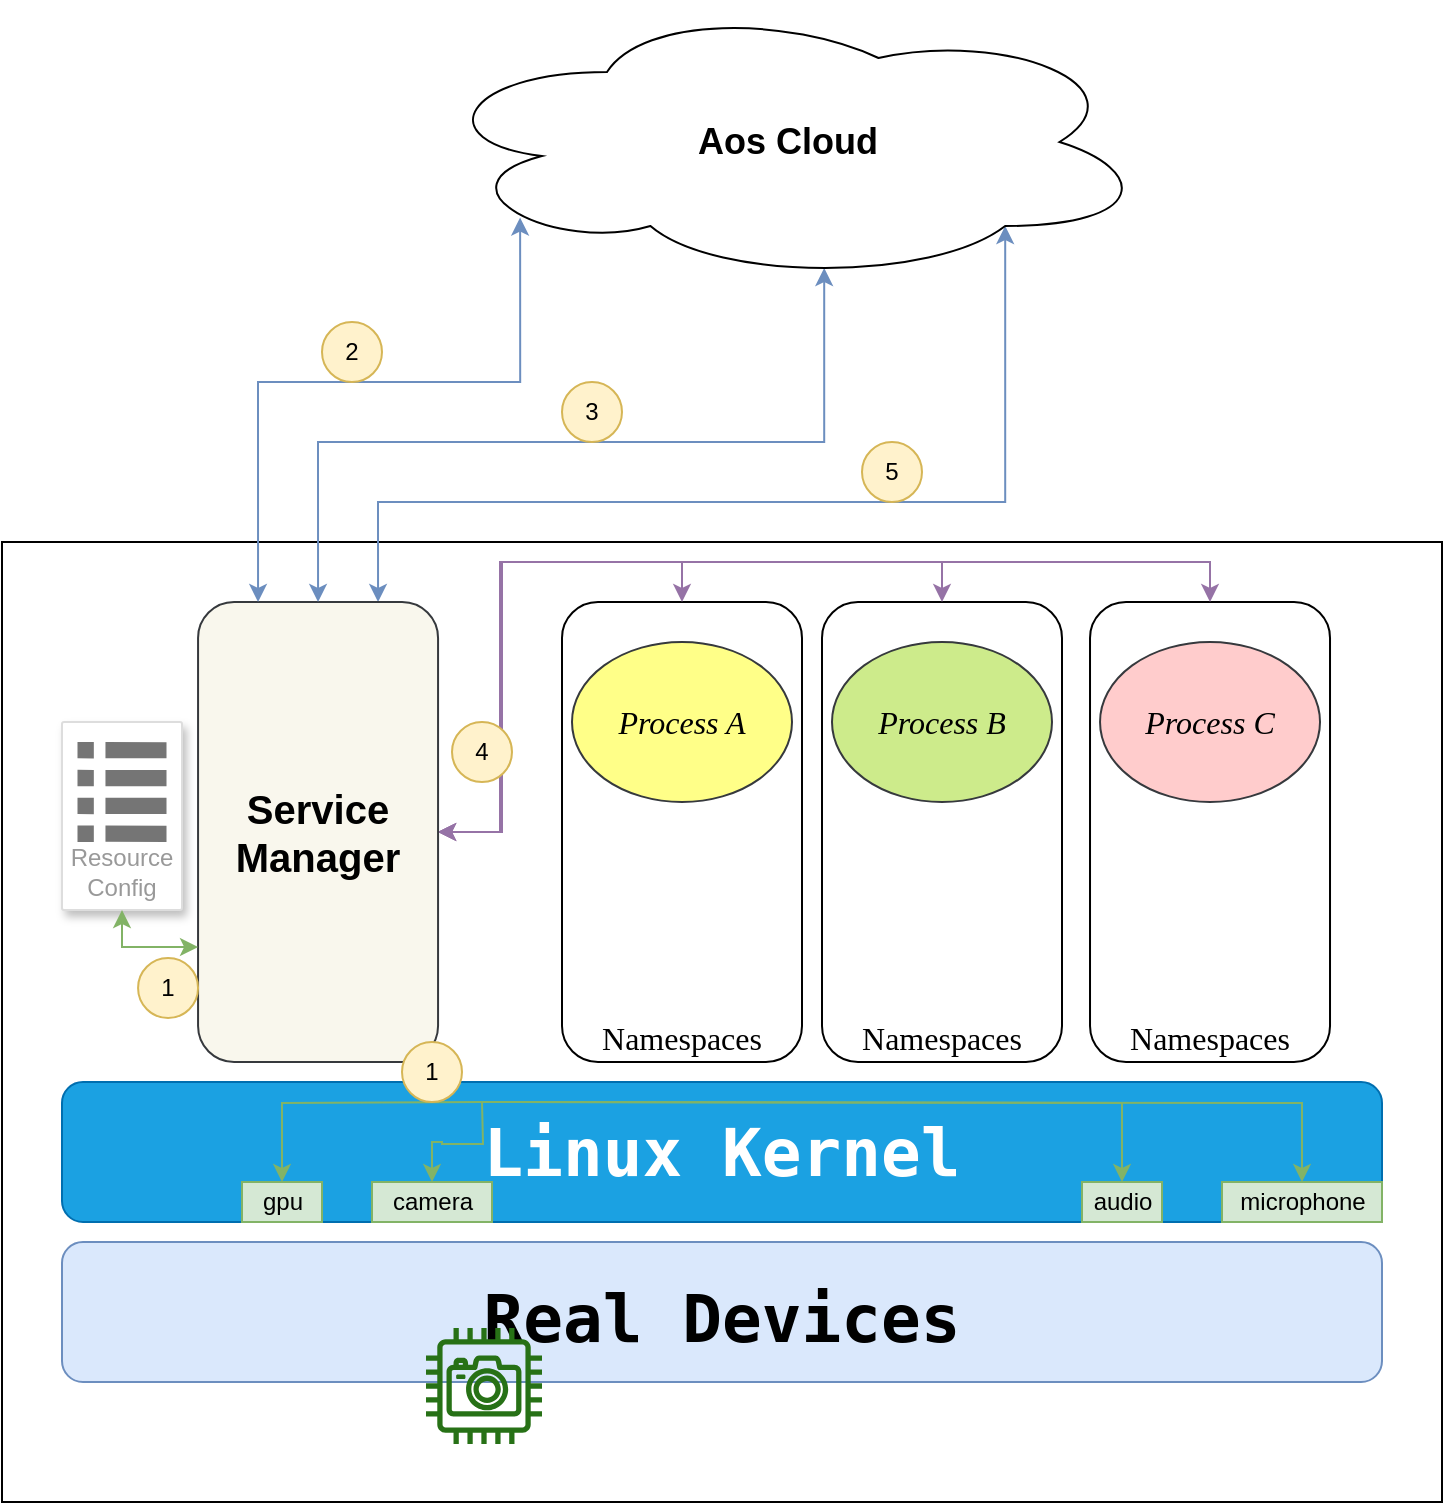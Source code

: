 <mxfile version="13.2.6" type="device"><diagram id="O5rMkxl62rY9j3NgbKnS" name="Page-1"><mxGraphModel dx="1422" dy="732" grid="1" gridSize="10" guides="1" tooltips="1" connect="1" arrows="1" fold="1" page="1" pageScale="1" pageWidth="850" pageHeight="1100" math="0" shadow="0"><root><mxCell id="0"/><mxCell id="1" parent="0"/><mxCell id="TXV3bQiP4Xg078YzKHSQ-13" value="" style="rounded=0;whiteSpace=wrap;html=1;" parent="1" vertex="1"><mxGeometry x="180" y="270" width="720" height="480" as="geometry"/></mxCell><mxCell id="n2tRI2F8skGErwDqcjKc-15" value="&lt;pre&gt;&lt;font style=&quot;font-size: 33px&quot;&gt;&lt;b&gt;Linux Kernel&lt;/b&gt;&lt;/font&gt;&lt;/pre&gt;" style="rounded=1;whiteSpace=wrap;html=1;fillColor=#1ba1e2;strokeColor=#006EAF;fontColor=#ffffff;" parent="1" vertex="1"><mxGeometry x="210" y="540" width="660" height="70" as="geometry"/></mxCell><mxCell id="n2tRI2F8skGErwDqcjKc-1" value="&lt;pre&gt;&lt;font style=&quot;font-size: 33px&quot;&gt;&lt;b&gt;Real Devices&lt;/b&gt;&lt;/font&gt;&lt;/pre&gt;" style="rounded=1;whiteSpace=wrap;html=1;fillColor=#dae8fc;strokeColor=#6c8ebf;verticalAlign=top;" parent="1" vertex="1"><mxGeometry x="210" y="620" width="660" height="70" as="geometry"/></mxCell><mxCell id="n2tRI2F8skGErwDqcjKc-9" value="" style="shape=image;html=1;verticalAlign=top;verticalLabelPosition=bottom;labelBackgroundColor=#ffffff;imageAspect=0;aspect=fixed;image=https://cdn0.iconfinder.com/data/icons/computer-and-hardware-free/32/Computer__Computer_Hardware_RAM_Storage_Device_Memory_-128.png" parent="1" vertex="1"><mxGeometry x="278.03" y="640" width="110" height="110" as="geometry"/></mxCell><mxCell id="n2tRI2F8skGErwDqcjKc-25" value="Namespaces" style="rounded=1;whiteSpace=wrap;html=1;fontSize=16;fontFamily=Comic Sans MS;verticalAlign=bottom;" parent="1" vertex="1"><mxGeometry x="460" y="300" width="120" height="230" as="geometry"/></mxCell><mxCell id="n2tRI2F8skGErwDqcjKc-26" value="Process A" style="ellipse;whiteSpace=wrap;html=1;fontFamily=Comic Sans MS;fontSize=16;fillColor=#ffff88;strokeColor=#36393d;fontStyle=2" parent="1" vertex="1"><mxGeometry x="465" y="320" width="110" height="80" as="geometry"/></mxCell><mxCell id="n2tRI2F8skGErwDqcjKc-29" value="Namespaces" style="rounded=1;whiteSpace=wrap;html=1;fontSize=16;fontFamily=Comic Sans MS;verticalAlign=bottom;" parent="1" vertex="1"><mxGeometry x="590" y="300" width="120" height="230" as="geometry"/></mxCell><mxCell id="n2tRI2F8skGErwDqcjKc-30" value="Process B" style="ellipse;whiteSpace=wrap;html=1;fontFamily=Comic Sans MS;fontSize=16;fillColor=#cdeb8b;strokeColor=#36393d;fontStyle=2" parent="1" vertex="1"><mxGeometry x="595" y="320" width="110" height="80" as="geometry"/></mxCell><mxCell id="n2tRI2F8skGErwDqcjKc-33" value="Namespaces" style="rounded=1;whiteSpace=wrap;html=1;fontSize=16;fontFamily=Comic Sans MS;verticalAlign=bottom;" parent="1" vertex="1"><mxGeometry x="724.01" y="300" width="120" height="230" as="geometry"/></mxCell><mxCell id="n2tRI2F8skGErwDqcjKc-34" value="Process C" style="ellipse;whiteSpace=wrap;html=1;fontFamily=Comic Sans MS;fontSize=16;fillColor=#ffcccc;strokeColor=#36393d;fontStyle=2" parent="1" vertex="1"><mxGeometry x="729.01" y="320" width="110" height="80" as="geometry"/></mxCell><mxCell id="TXV3bQiP4Xg078YzKHSQ-1" value="" style="shape=image;html=1;verticalAlign=top;verticalLabelPosition=bottom;labelBackgroundColor=#ffffff;imageAspect=0;aspect=fixed;image=https://cdn4.iconfinder.com/data/icons/gnome-desktop-icons-png/PNG/64/Gnome-Audio-Card-64.png" parent="1" vertex="1"><mxGeometry x="720" y="655" width="80" height="80" as="geometry"/></mxCell><mxCell id="TXV3bQiP4Xg078YzKHSQ-2" value="" style="shape=image;html=1;verticalAlign=top;verticalLabelPosition=bottom;labelBackgroundColor=#ffffff;imageAspect=0;aspect=fixed;image=https://cdn4.iconfinder.com/data/icons/mayssam/512/microphone_on-128.png" parent="1" vertex="1"><mxGeometry x="802" y="661" width="68" height="68" as="geometry"/></mxCell><mxCell id="TXV3bQiP4Xg078YzKHSQ-5" value="" style="shape=image;html=1;verticalAlign=top;verticalLabelPosition=bottom;labelBackgroundColor=#ffffff;imageAspect=0;aspect=fixed;image=https://cdn4.iconfinder.com/data/icons/mayssam/512/microphone_on-128.png" parent="1" vertex="1"><mxGeometry x="790" y="440" width="68" height="68" as="geometry"/></mxCell><mxCell id="TXV3bQiP4Xg078YzKHSQ-6" value="" style="shape=image;html=1;verticalAlign=top;verticalLabelPosition=bottom;labelBackgroundColor=#ffffff;imageAspect=0;aspect=fixed;image=https://cdn4.iconfinder.com/data/icons/gnome-desktop-icons-png/PNG/64/Gnome-Audio-Card-64.png" parent="1" vertex="1"><mxGeometry x="720" y="434" width="80" height="80" as="geometry"/></mxCell><mxCell id="TXV3bQiP4Xg078YzKHSQ-7" value="" style="shape=image;html=1;verticalAlign=top;verticalLabelPosition=bottom;labelBackgroundColor=#ffffff;imageAspect=0;aspect=fixed;image=https://cdn0.iconfinder.com/data/icons/device-41/20/touchpad-128.png" parent="1" vertex="1"><mxGeometry x="616" y="440" width="68" height="68" as="geometry"/></mxCell><mxCell id="TXV3bQiP4Xg078YzKHSQ-8" value="" style="shape=image;html=1;verticalAlign=top;verticalLabelPosition=bottom;labelBackgroundColor=#ffffff;imageAspect=0;aspect=fixed;image=https://cdn0.iconfinder.com/data/icons/computer-and-hardware-free/32/Computer__Computer_Hardware_RAM_Storage_Device_Memory_-128.png" parent="1" vertex="1"><mxGeometry x="468.03" y="420" width="110" height="110" as="geometry"/></mxCell><mxCell id="TXV3bQiP4Xg078YzKHSQ-24" style="edgeStyle=orthogonalEdgeStyle;rounded=0;orthogonalLoop=1;jettySize=auto;html=1;exitX=0.5;exitY=1;exitDx=0;exitDy=0;strokeWidth=1;fillColor=#d5e8d4;strokeColor=#82b366;" parent="1" target="TXV3bQiP4Xg078YzKHSQ-17" edge="1"><mxGeometry relative="1" as="geometry"><mxPoint x="420" y="550" as="sourcePoint"/></mxGeometry></mxCell><mxCell id="TXV3bQiP4Xg078YzKHSQ-25" style="edgeStyle=orthogonalEdgeStyle;rounded=0;orthogonalLoop=1;jettySize=auto;html=1;exitX=0.5;exitY=1;exitDx=0;exitDy=0;strokeWidth=1;fillColor=#d5e8d4;strokeColor=#82b366;" parent="1" target="TXV3bQiP4Xg078YzKHSQ-20" edge="1"><mxGeometry relative="1" as="geometry"><mxPoint x="420" y="550" as="sourcePoint"/></mxGeometry></mxCell><mxCell id="TXV3bQiP4Xg078YzKHSQ-26" style="edgeStyle=orthogonalEdgeStyle;rounded=0;orthogonalLoop=1;jettySize=auto;html=1;exitX=0.5;exitY=1;exitDx=0;exitDy=0;strokeWidth=1;fillColor=#d5e8d4;strokeColor=#82b366;" parent="1" target="TXV3bQiP4Xg078YzKHSQ-19" edge="1"><mxGeometry relative="1" as="geometry"><mxPoint x="420" y="550" as="sourcePoint"/></mxGeometry></mxCell><mxCell id="TXV3bQiP4Xg078YzKHSQ-27" style="edgeStyle=orthogonalEdgeStyle;rounded=0;orthogonalLoop=1;jettySize=auto;html=1;exitX=0.5;exitY=1;exitDx=0;exitDy=0;strokeWidth=1;fillColor=#d5e8d4;strokeColor=#82b366;" parent="1" target="TXV3bQiP4Xg078YzKHSQ-18" edge="1"><mxGeometry relative="1" as="geometry"><mxPoint x="420" y="550" as="sourcePoint"/></mxGeometry></mxCell><mxCell id="TXV3bQiP4Xg078YzKHSQ-32" style="edgeStyle=orthogonalEdgeStyle;rounded=0;orthogonalLoop=1;jettySize=auto;html=1;exitX=1;exitY=0.5;exitDx=0;exitDy=0;entryX=0.5;entryY=0;entryDx=0;entryDy=0;startArrow=classic;startFill=1;strokeWidth=1;fillColor=#e1d5e7;strokeColor=#9673a6;" parent="1" source="TXV3bQiP4Xg078YzKHSQ-15" target="n2tRI2F8skGErwDqcjKc-25" edge="1"><mxGeometry relative="1" as="geometry"/></mxCell><mxCell id="TXV3bQiP4Xg078YzKHSQ-33" style="edgeStyle=orthogonalEdgeStyle;rounded=0;orthogonalLoop=1;jettySize=auto;html=1;exitX=1;exitY=0.5;exitDx=0;exitDy=0;entryX=0.5;entryY=0;entryDx=0;entryDy=0;startArrow=classic;startFill=1;strokeWidth=1;fillColor=#e1d5e7;strokeColor=#9673a6;" parent="1" source="TXV3bQiP4Xg078YzKHSQ-15" target="n2tRI2F8skGErwDqcjKc-29" edge="1"><mxGeometry relative="1" as="geometry"><Array as="points"><mxPoint x="430" y="415"/><mxPoint x="430" y="280"/><mxPoint x="650" y="280"/></Array></mxGeometry></mxCell><mxCell id="TXV3bQiP4Xg078YzKHSQ-34" style="edgeStyle=orthogonalEdgeStyle;rounded=0;orthogonalLoop=1;jettySize=auto;html=1;exitX=1;exitY=0.5;exitDx=0;exitDy=0;entryX=0.5;entryY=0;entryDx=0;entryDy=0;startArrow=classic;startFill=1;strokeWidth=1;fillColor=#e1d5e7;strokeColor=#9673a6;" parent="1" source="TXV3bQiP4Xg078YzKHSQ-15" target="n2tRI2F8skGErwDqcjKc-33" edge="1"><mxGeometry relative="1" as="geometry"><Array as="points"><mxPoint x="430" y="415"/><mxPoint x="430" y="280"/><mxPoint x="784" y="280"/></Array></mxGeometry></mxCell><mxCell id="TXV3bQiP4Xg078YzKHSQ-35" style="edgeStyle=orthogonalEdgeStyle;rounded=0;orthogonalLoop=1;jettySize=auto;html=1;exitX=0.75;exitY=0;exitDx=0;exitDy=0;entryX=0.8;entryY=0.8;entryDx=0;entryDy=0;entryPerimeter=0;startArrow=classic;startFill=1;strokeWidth=1;fillColor=#dae8fc;strokeColor=#6c8ebf;" parent="1" source="TXV3bQiP4Xg078YzKHSQ-15" target="TXV3bQiP4Xg078YzKHSQ-16" edge="1"><mxGeometry relative="1" as="geometry"><Array as="points"><mxPoint x="368" y="250"/><mxPoint x="682" y="250"/></Array></mxGeometry></mxCell><mxCell id="TXV3bQiP4Xg078YzKHSQ-15" value="Service Manager" style="rounded=1;whiteSpace=wrap;html=1;fontSize=20;fontStyle=1;fillColor=#f9f7ed;strokeColor=#36393d;" parent="1" vertex="1"><mxGeometry x="278.03" y="300" width="120" height="230" as="geometry"/></mxCell><mxCell id="TXV3bQiP4Xg078YzKHSQ-30" style="edgeStyle=orthogonalEdgeStyle;rounded=0;orthogonalLoop=1;jettySize=auto;html=1;exitX=0.13;exitY=0.77;exitDx=0;exitDy=0;exitPerimeter=0;entryX=0.25;entryY=0;entryDx=0;entryDy=0;startArrow=classic;startFill=1;strokeWidth=1;fillColor=#dae8fc;strokeColor=#6c8ebf;" parent="1" source="TXV3bQiP4Xg078YzKHSQ-16" target="TXV3bQiP4Xg078YzKHSQ-15" edge="1"><mxGeometry relative="1" as="geometry"><Array as="points"><mxPoint x="439" y="190"/><mxPoint x="308" y="190"/></Array></mxGeometry></mxCell><mxCell id="TXV3bQiP4Xg078YzKHSQ-31" style="edgeStyle=orthogonalEdgeStyle;rounded=0;orthogonalLoop=1;jettySize=auto;html=1;exitX=0.55;exitY=0.95;exitDx=0;exitDy=0;exitPerimeter=0;entryX=0.5;entryY=0;entryDx=0;entryDy=0;startArrow=classic;startFill=1;strokeWidth=1;fillColor=#dae8fc;strokeColor=#6c8ebf;" parent="1" source="TXV3bQiP4Xg078YzKHSQ-16" target="TXV3bQiP4Xg078YzKHSQ-15" edge="1"><mxGeometry relative="1" as="geometry"><Array as="points"><mxPoint x="591" y="220"/><mxPoint x="338" y="220"/></Array></mxGeometry></mxCell><mxCell id="TXV3bQiP4Xg078YzKHSQ-16" value="Aos Cloud" style="ellipse;shape=cloud;whiteSpace=wrap;html=1;fontSize=18;fontStyle=1" parent="1" vertex="1"><mxGeometry x="392" width="362" height="140" as="geometry"/></mxCell><mxCell id="TXV3bQiP4Xg078YzKHSQ-17" value="gpu" style="text;html=1;align=center;verticalAlign=middle;resizable=0;points=[];autosize=1;fillColor=#d5e8d4;strokeColor=#82b366;" parent="1" vertex="1"><mxGeometry x="300" y="590" width="40" height="20" as="geometry"/></mxCell><mxCell id="TXV3bQiP4Xg078YzKHSQ-18" value="microphone" style="text;html=1;align=center;verticalAlign=middle;resizable=0;points=[];autosize=1;fillColor=#d5e8d4;strokeColor=#82b366;" parent="1" vertex="1"><mxGeometry x="790" y="590" width="80" height="20" as="geometry"/></mxCell><mxCell id="TXV3bQiP4Xg078YzKHSQ-19" value="audio" style="text;html=1;align=center;verticalAlign=middle;resizable=0;points=[];autosize=1;fillColor=#d5e8d4;strokeColor=#82b366;" parent="1" vertex="1"><mxGeometry x="720" y="590" width="40" height="20" as="geometry"/></mxCell><mxCell id="TXV3bQiP4Xg078YzKHSQ-20" value="camera" style="text;html=1;align=center;verticalAlign=middle;resizable=0;points=[];autosize=1;fillColor=#d5e8d4;strokeColor=#82b366;" parent="1" vertex="1"><mxGeometry x="365" y="590" width="60" height="20" as="geometry"/></mxCell><mxCell id="TXV3bQiP4Xg078YzKHSQ-21" value="" style="outlineConnect=0;fontColor=#232F3E;gradientColor=none;fillColor=#277116;strokeColor=none;dashed=0;verticalLabelPosition=bottom;verticalAlign=top;align=center;html=1;fontSize=12;fontStyle=0;aspect=fixed;pointerEvents=1;shape=mxgraph.aws4.camera;" parent="1" vertex="1"><mxGeometry x="392" y="663" width="58" height="58" as="geometry"/></mxCell><mxCell id="TXV3bQiP4Xg078YzKHSQ-37" value="2" style="ellipse;whiteSpace=wrap;html=1;fillColor=#fff2cc;strokeColor=#d6b656;" parent="1" vertex="1"><mxGeometry x="340" y="160" width="30" height="30" as="geometry"/></mxCell><mxCell id="TXV3bQiP4Xg078YzKHSQ-38" value="1" style="ellipse;whiteSpace=wrap;html=1;fillColor=#fff2cc;strokeColor=#d6b656;" parent="1" vertex="1"><mxGeometry x="380" y="520" width="30" height="30" as="geometry"/></mxCell><mxCell id="TXV3bQiP4Xg078YzKHSQ-39" value="3" style="ellipse;whiteSpace=wrap;html=1;fillColor=#fff2cc;strokeColor=#d6b656;" parent="1" vertex="1"><mxGeometry x="460" y="190" width="30" height="30" as="geometry"/></mxCell><mxCell id="TXV3bQiP4Xg078YzKHSQ-41" value="5" style="ellipse;whiteSpace=wrap;html=1;fillColor=#fff2cc;strokeColor=#d6b656;" parent="1" vertex="1"><mxGeometry x="610" y="220" width="30" height="30" as="geometry"/></mxCell><mxCell id="TXV3bQiP4Xg078YzKHSQ-42" value="4" style="ellipse;whiteSpace=wrap;html=1;fillColor=#fff2cc;strokeColor=#d6b656;" parent="1" vertex="1"><mxGeometry x="405" y="360" width="30" height="30" as="geometry"/></mxCell><mxCell id="btmq0ovKYOovowN4TSlh-5" value="Resource&#10;Config" style="strokeColor=#dddddd;shadow=1;strokeWidth=1;rounded=1;absoluteArcSize=1;arcSize=2;labelPosition=center;verticalLabelPosition=middle;align=center;verticalAlign=bottom;spacingLeft=0;fontColor=#999999;fontSize=12;whiteSpace=wrap;spacingBottom=2;" parent="1" vertex="1"><mxGeometry x="210" y="360" width="60" height="94" as="geometry"/></mxCell><mxCell id="btmq0ovKYOovowN4TSlh-6" value="" style="dashed=0;connectable=0;html=1;fillColor=#757575;strokeColor=none;shape=mxgraph.gcp2.list;part=1;" parent="btmq0ovKYOovowN4TSlh-5" vertex="1"><mxGeometry x="0.5" width="44.5" height="50" relative="1" as="geometry"><mxPoint x="-22.25" y="10" as="offset"/></mxGeometry></mxCell><mxCell id="btmq0ovKYOovowN4TSlh-7" style="edgeStyle=orthogonalEdgeStyle;rounded=0;orthogonalLoop=1;jettySize=auto;html=1;exitX=0.5;exitY=1;exitDx=0;exitDy=0;strokeWidth=1;startArrow=classic;startFill=1;fillColor=#d5e8d4;strokeColor=#82b366;entryX=0;entryY=0.75;entryDx=0;entryDy=0;" parent="1" source="btmq0ovKYOovowN4TSlh-5" target="TXV3bQiP4Xg078YzKHSQ-15" edge="1"><mxGeometry relative="1" as="geometry"><mxPoint x="408.03" y="482.5" as="sourcePoint"/><mxPoint x="430" y="520" as="targetPoint"/><Array as="points"><mxPoint x="240" y="473"/></Array></mxGeometry></mxCell><mxCell id="btmq0ovKYOovowN4TSlh-8" value="1" style="ellipse;whiteSpace=wrap;html=1;fillColor=#fff2cc;strokeColor=#d6b656;" parent="1" vertex="1"><mxGeometry x="248.03" y="478" width="30" height="30" as="geometry"/></mxCell></root></mxGraphModel></diagram></mxfile>